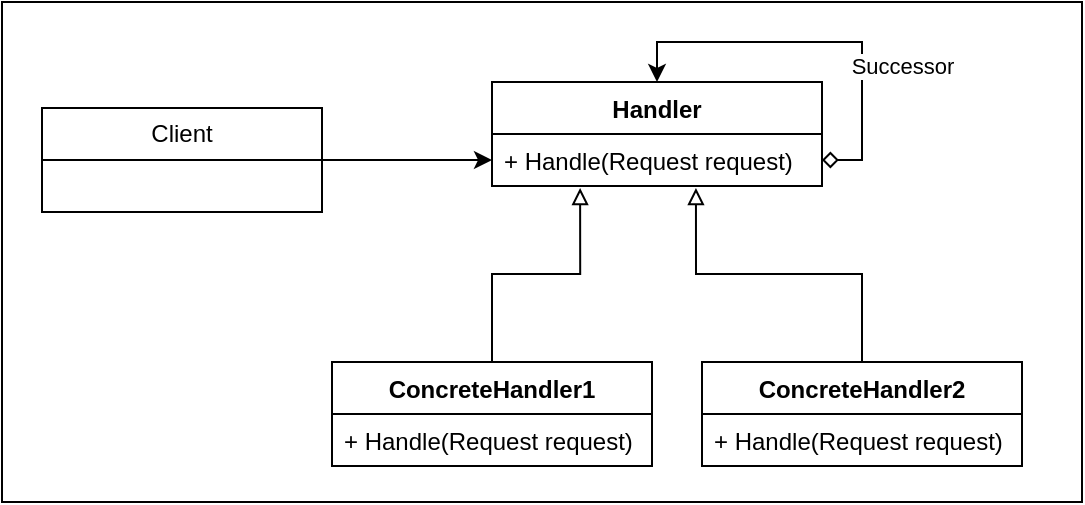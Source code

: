 <mxfile version="21.3.5" type="device">
  <diagram name="Page-1" id="aC5G5Cn46bK_KPVKWmmm">
    <mxGraphModel dx="1434" dy="796" grid="1" gridSize="10" guides="1" tooltips="1" connect="1" arrows="1" fold="1" page="1" pageScale="1" pageWidth="850" pageHeight="1100" math="0" shadow="0">
      <root>
        <mxCell id="0" />
        <mxCell id="1" parent="0" />
        <mxCell id="Oqvf46iynKWTlTi0U0T1-29" value="" style="rounded=0;whiteSpace=wrap;html=1;" vertex="1" parent="1">
          <mxGeometry x="100" y="60" width="540" height="250" as="geometry" />
        </mxCell>
        <mxCell id="Oqvf46iynKWTlTi0U0T1-28" style="edgeStyle=orthogonalEdgeStyle;rounded=0;orthogonalLoop=1;jettySize=auto;html=1;entryX=0;entryY=0.5;entryDx=0;entryDy=0;" edge="1" parent="1" source="Oqvf46iynKWTlTi0U0T1-1" target="Oqvf46iynKWTlTi0U0T1-8">
          <mxGeometry relative="1" as="geometry" />
        </mxCell>
        <mxCell id="Oqvf46iynKWTlTi0U0T1-1" value="Client" style="swimlane;fontStyle=0;childLayout=stackLayout;horizontal=1;startSize=26;fillColor=none;horizontalStack=0;resizeParent=1;resizeParentMax=0;resizeLast=0;collapsible=1;marginBottom=0;whiteSpace=wrap;html=1;" vertex="1" parent="1">
          <mxGeometry x="120" y="113" width="140" height="52" as="geometry" />
        </mxCell>
        <mxCell id="Oqvf46iynKWTlTi0U0T1-5" value="Handler" style="swimlane;fontStyle=1;align=center;verticalAlign=top;childLayout=stackLayout;horizontal=1;startSize=26;horizontalStack=0;resizeParent=1;resizeParentMax=0;resizeLast=0;collapsible=1;marginBottom=0;whiteSpace=wrap;html=1;" vertex="1" parent="1">
          <mxGeometry x="345" y="100" width="165" height="52" as="geometry" />
        </mxCell>
        <mxCell id="Oqvf46iynKWTlTi0U0T1-25" style="edgeStyle=orthogonalEdgeStyle;rounded=0;orthogonalLoop=1;jettySize=auto;html=1;exitX=1;exitY=0.5;exitDx=0;exitDy=0;entryX=0.5;entryY=0;entryDx=0;entryDy=0;startArrow=diamond;startFill=0;" edge="1" parent="Oqvf46iynKWTlTi0U0T1-5" source="Oqvf46iynKWTlTi0U0T1-8" target="Oqvf46iynKWTlTi0U0T1-5">
          <mxGeometry relative="1" as="geometry" />
        </mxCell>
        <mxCell id="Oqvf46iynKWTlTi0U0T1-26" value="Successor" style="edgeLabel;html=1;align=center;verticalAlign=middle;resizable=0;points=[];" vertex="1" connectable="0" parent="Oqvf46iynKWTlTi0U0T1-25">
          <mxGeometry x="-0.335" y="-3" relative="1" as="geometry">
            <mxPoint x="17" as="offset" />
          </mxGeometry>
        </mxCell>
        <mxCell id="Oqvf46iynKWTlTi0U0T1-8" value="+ Handle(Request request)" style="text;strokeColor=none;fillColor=none;align=left;verticalAlign=top;spacingLeft=4;spacingRight=4;overflow=hidden;rotatable=0;points=[[0,0.5],[1,0.5]];portConstraint=eastwest;whiteSpace=wrap;html=1;" vertex="1" parent="Oqvf46iynKWTlTi0U0T1-5">
          <mxGeometry y="26" width="165" height="26" as="geometry" />
        </mxCell>
        <mxCell id="Oqvf46iynKWTlTi0U0T1-22" style="edgeStyle=orthogonalEdgeStyle;rounded=0;orthogonalLoop=1;jettySize=auto;html=1;entryX=0.267;entryY=1.038;entryDx=0;entryDy=0;entryPerimeter=0;endArrow=block;endFill=0;" edge="1" parent="1" source="Oqvf46iynKWTlTi0U0T1-9" target="Oqvf46iynKWTlTi0U0T1-8">
          <mxGeometry relative="1" as="geometry" />
        </mxCell>
        <mxCell id="Oqvf46iynKWTlTi0U0T1-9" value="ConcreteHandler1" style="swimlane;fontStyle=1;align=center;verticalAlign=top;childLayout=stackLayout;horizontal=1;startSize=26;horizontalStack=0;resizeParent=1;resizeParentMax=0;resizeLast=0;collapsible=1;marginBottom=0;whiteSpace=wrap;html=1;" vertex="1" parent="1">
          <mxGeometry x="265" y="240" width="160" height="52" as="geometry" />
        </mxCell>
        <mxCell id="Oqvf46iynKWTlTi0U0T1-12" value="+ Handle(Request request)" style="text;strokeColor=none;fillColor=none;align=left;verticalAlign=top;spacingLeft=4;spacingRight=4;overflow=hidden;rotatable=0;points=[[0,0.5],[1,0.5]];portConstraint=eastwest;whiteSpace=wrap;html=1;" vertex="1" parent="Oqvf46iynKWTlTi0U0T1-9">
          <mxGeometry y="26" width="160" height="26" as="geometry" />
        </mxCell>
        <mxCell id="Oqvf46iynKWTlTi0U0T1-27" style="edgeStyle=orthogonalEdgeStyle;rounded=0;orthogonalLoop=1;jettySize=auto;html=1;entryX=0.618;entryY=1.038;entryDx=0;entryDy=0;entryPerimeter=0;endArrow=block;endFill=0;" edge="1" parent="1" source="Oqvf46iynKWTlTi0U0T1-13" target="Oqvf46iynKWTlTi0U0T1-8">
          <mxGeometry relative="1" as="geometry" />
        </mxCell>
        <mxCell id="Oqvf46iynKWTlTi0U0T1-13" value="ConcreteHandler2" style="swimlane;fontStyle=1;align=center;verticalAlign=top;childLayout=stackLayout;horizontal=1;startSize=26;horizontalStack=0;resizeParent=1;resizeParentMax=0;resizeLast=0;collapsible=1;marginBottom=0;whiteSpace=wrap;html=1;" vertex="1" parent="1">
          <mxGeometry x="450" y="240" width="160" height="52" as="geometry" />
        </mxCell>
        <mxCell id="Oqvf46iynKWTlTi0U0T1-14" value="+ Handle(Request request)" style="text;strokeColor=none;fillColor=none;align=left;verticalAlign=top;spacingLeft=4;spacingRight=4;overflow=hidden;rotatable=0;points=[[0,0.5],[1,0.5]];portConstraint=eastwest;whiteSpace=wrap;html=1;" vertex="1" parent="Oqvf46iynKWTlTi0U0T1-13">
          <mxGeometry y="26" width="160" height="26" as="geometry" />
        </mxCell>
      </root>
    </mxGraphModel>
  </diagram>
</mxfile>
